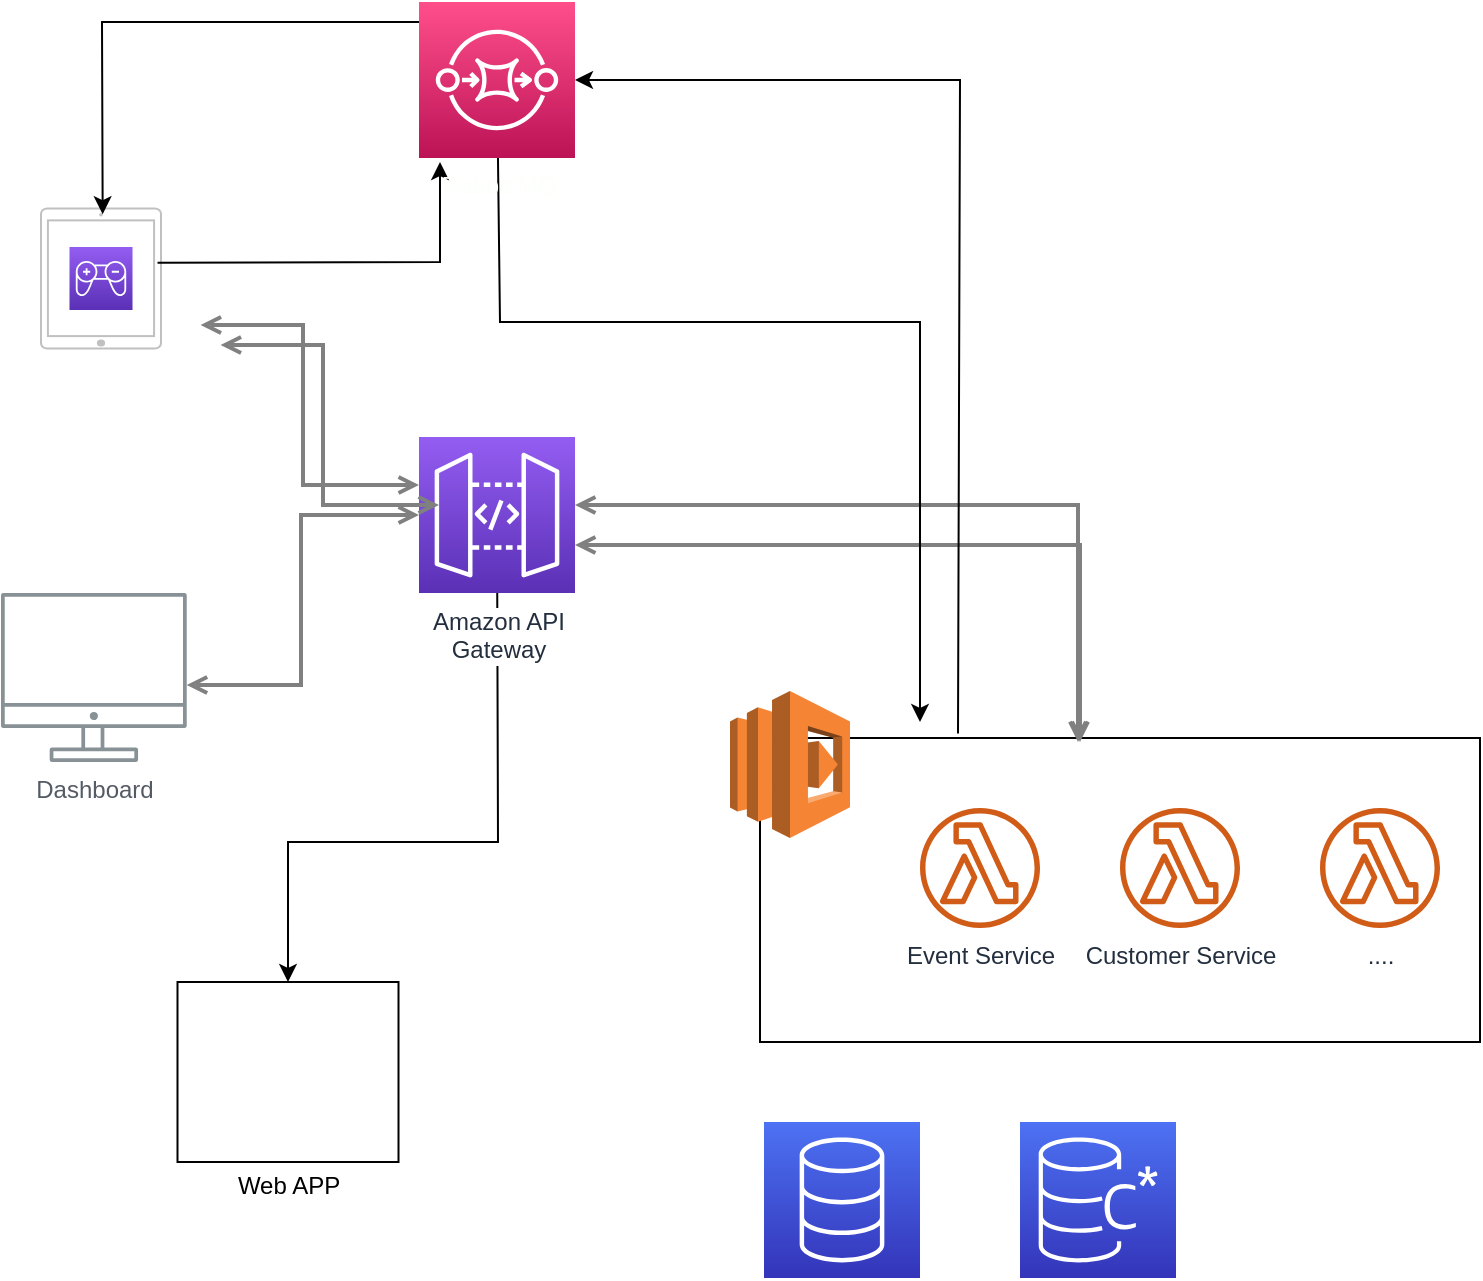 <mxfile version="20.6.0" type="github">
  <diagram id="Ht1M8jgEwFfnCIfOTk4-" name="Page-1">
    <mxGraphModel dx="1183" dy="768" grid="1" gridSize="10" guides="1" tooltips="1" connect="1" arrows="1" fold="1" page="1" pageScale="1" pageWidth="1169" pageHeight="827" math="0" shadow="0">
      <root>
        <mxCell id="0" />
        <mxCell id="1" parent="0" />
        <mxCell id="jE2zonGFnUi2jadivOrW-47" value="" style="rounded=0;whiteSpace=wrap;html=1;labelBackgroundColor=#FCFFFA;fontColor=#FCFFFA;" vertex="1" parent="1">
          <mxGeometry x="248.75" y="610" width="110.5" height="90" as="geometry" />
        </mxCell>
        <mxCell id="jE2zonGFnUi2jadivOrW-30" value="" style="rounded=0;whiteSpace=wrap;html=1;labelBackgroundColor=#FCFFFA;fontColor=#FCFFFA;" vertex="1" parent="1">
          <mxGeometry x="540" y="488" width="360" height="152" as="geometry" />
        </mxCell>
        <mxCell id="jE2zonGFnUi2jadivOrW-2" value="" style="html=1;verticalLabelPosition=bottom;labelBackgroundColor=#ffffff;verticalAlign=top;shadow=0;dashed=0;strokeWidth=1;shape=mxgraph.ios7.misc.ipad13inch;strokeColor=#c0c0c0;" vertex="1" parent="1">
          <mxGeometry x="180.5" y="223.25" width="60" height="70" as="geometry" />
        </mxCell>
        <mxCell id="UEzPUAAOIrF-is8g5C7q-128" style="edgeStyle=orthogonalEdgeStyle;rounded=0;orthogonalLoop=1;jettySize=auto;html=1;startArrow=open;startFill=0;endArrow=open;endFill=0;strokeWidth=2;strokeColor=#808080;" parent="1" source="UEzPUAAOIrF-is8g5C7q-109" target="UEzPUAAOIrF-is8g5C7q-114" edge="1">
          <mxGeometry relative="1" as="geometry">
            <Array as="points">
              <mxPoint x="310.5" y="461.5" />
              <mxPoint x="310.5" y="376.5" />
            </Array>
          </mxGeometry>
        </mxCell>
        <mxCell id="UEzPUAAOIrF-is8g5C7q-127" style="edgeStyle=orthogonalEdgeStyle;rounded=0;orthogonalLoop=1;jettySize=auto;html=1;startArrow=open;startFill=0;endArrow=open;endFill=0;strokeWidth=2;strokeColor=#808080;" parent="1" target="UEzPUAAOIrF-is8g5C7q-114" edge="1">
          <mxGeometry relative="1" as="geometry">
            <Array as="points">
              <mxPoint x="311.5" y="281.5" />
              <mxPoint x="311.5" y="361.5" />
            </Array>
            <mxPoint x="260.285" y="281.5" as="sourcePoint" />
          </mxGeometry>
        </mxCell>
        <mxCell id="UEzPUAAOIrF-is8g5C7q-129" style="edgeStyle=orthogonalEdgeStyle;rounded=0;orthogonalLoop=1;jettySize=auto;html=1;startArrow=open;startFill=0;endArrow=open;endFill=0;strokeWidth=2;strokeColor=#808080;" parent="1" source="UEzPUAAOIrF-is8g5C7q-114" edge="1">
          <mxGeometry relative="1" as="geometry">
            <Array as="points">
              <mxPoint x="510.5" y="391.5" />
              <mxPoint x="510.5" y="391.5" />
            </Array>
            <mxPoint x="700" y="490" as="targetPoint" />
          </mxGeometry>
        </mxCell>
        <mxCell id="UEzPUAAOIrF-is8g5C7q-142" style="edgeStyle=orthogonalEdgeStyle;rounded=0;orthogonalLoop=1;jettySize=auto;html=1;startArrow=open;startFill=0;endArrow=open;endFill=0;strokeWidth=2;strokeColor=#808080;" parent="1" source="UEzPUAAOIrF-is8g5C7q-114" edge="1">
          <mxGeometry relative="1" as="geometry">
            <mxPoint x="457.5" y="386.5" as="sourcePoint" />
            <mxPoint x="699" y="490" as="targetPoint" />
            <Array as="points">
              <mxPoint x="510.5" y="371.5" />
              <mxPoint x="510.5" y="371.5" />
            </Array>
          </mxGeometry>
        </mxCell>
        <mxCell id="jE2zonGFnUi2jadivOrW-46" style="edgeStyle=none;rounded=0;orthogonalLoop=1;jettySize=auto;html=1;entryX=0.5;entryY=0;entryDx=0;entryDy=0;fontColor=#FCFFFA;" edge="1" parent="1" source="UEzPUAAOIrF-is8g5C7q-114" target="jE2zonGFnUi2jadivOrW-45">
          <mxGeometry relative="1" as="geometry">
            <mxPoint x="400" y="490" as="sourcePoint" />
            <Array as="points">
              <mxPoint x="409" y="540" />
              <mxPoint x="304" y="540" />
            </Array>
          </mxGeometry>
        </mxCell>
        <mxCell id="UEzPUAAOIrF-is8g5C7q-109" value="Dashboard" style="outlineConnect=0;gradientColor=none;fontColor=#545B64;strokeColor=none;fillColor=#879196;dashed=0;verticalLabelPosition=bottom;verticalAlign=top;align=center;html=1;fontSize=12;fontStyle=0;aspect=fixed;shape=mxgraph.aws4.illustration_desktop;pointerEvents=1;labelBackgroundColor=#ffffff;" parent="1" vertex="1">
          <mxGeometry x="160.5" y="415.5" width="92.86" height="84.5" as="geometry" />
        </mxCell>
        <mxCell id="UEzPUAAOIrF-is8g5C7q-114" value="Amazon API&lt;br&gt;Gateway&lt;br&gt;" style="outlineConnect=0;fontColor=#232F3E;gradientColor=#945DF2;gradientDirection=north;fillColor=#5A30B5;strokeColor=#ffffff;dashed=0;verticalLabelPosition=bottom;verticalAlign=top;align=center;html=1;fontSize=12;fontStyle=0;aspect=fixed;shape=mxgraph.aws4.resourceIcon;resIcon=mxgraph.aws4.api_gateway;labelBackgroundColor=#ffffff;" parent="1" vertex="1">
          <mxGeometry x="369.5" y="337.5" width="78" height="78" as="geometry" />
        </mxCell>
        <mxCell id="jE2zonGFnUi2jadivOrW-22" style="edgeStyle=none;rounded=0;orthogonalLoop=1;jettySize=auto;html=1;entryX=1;entryY=0.5;entryDx=0;entryDy=0;entryPerimeter=0;fontColor=#FCFFFA;exitX=0.275;exitY=-0.015;exitDx=0;exitDy=0;exitPerimeter=0;" edge="1" parent="1" source="jE2zonGFnUi2jadivOrW-30" target="jE2zonGFnUi2jadivOrW-16">
          <mxGeometry relative="1" as="geometry">
            <Array as="points">
              <mxPoint x="640" y="159" />
            </Array>
          </mxGeometry>
        </mxCell>
        <mxCell id="UEzPUAAOIrF-is8g5C7q-115" value="Event Service" style="outlineConnect=0;fontColor=#232F3E;gradientColor=none;fillColor=#D05C17;strokeColor=none;dashed=0;verticalLabelPosition=bottom;verticalAlign=top;align=center;html=1;fontSize=12;fontStyle=0;aspect=fixed;pointerEvents=1;shape=mxgraph.aws4.lambda_function;labelBackgroundColor=#ffffff;" parent="1" vertex="1">
          <mxGeometry x="620" y="523" width="60" height="60" as="geometry" />
        </mxCell>
        <mxCell id="jE2zonGFnUi2jadivOrW-1" value="" style="sketch=0;points=[[0,0,0],[0.25,0,0],[0.5,0,0],[0.75,0,0],[1,0,0],[0,1,0],[0.25,1,0],[0.5,1,0],[0.75,1,0],[1,1,0],[0,0.25,0],[0,0.5,0],[0,0.75,0],[1,0.25,0],[1,0.5,0],[1,0.75,0]];outlineConnect=0;fontColor=#232F3E;gradientColor=#945DF2;gradientDirection=north;fillColor=#5A30B5;strokeColor=#ffffff;dashed=0;verticalLabelPosition=bottom;verticalAlign=top;align=center;html=1;fontSize=12;fontStyle=0;aspect=fixed;shape=mxgraph.aws4.resourceIcon;resIcon=mxgraph.aws4.game_tech2;" vertex="1" parent="1">
          <mxGeometry x="194.75" y="242.5" width="31.5" height="31.5" as="geometry" />
        </mxCell>
        <mxCell id="jE2zonGFnUi2jadivOrW-19" style="edgeStyle=none;rounded=0;orthogonalLoop=1;jettySize=auto;html=1;exitX=0.971;exitY=0.387;exitDx=0;exitDy=0;exitPerimeter=0;" edge="1" parent="1" source="jE2zonGFnUi2jadivOrW-2">
          <mxGeometry relative="1" as="geometry">
            <mxPoint x="440" y="157" as="sourcePoint" />
            <mxPoint x="380" y="200" as="targetPoint" />
            <Array as="points">
              <mxPoint x="380" y="250" />
            </Array>
          </mxGeometry>
        </mxCell>
        <mxCell id="jE2zonGFnUi2jadivOrW-8" style="edgeStyle=orthogonalEdgeStyle;rounded=0;orthogonalLoop=1;jettySize=auto;html=1;startArrow=open;startFill=0;endArrow=open;endFill=0;strokeWidth=2;strokeColor=#808080;" edge="1" parent="1">
          <mxGeometry relative="1" as="geometry">
            <Array as="points">
              <mxPoint x="321.5" y="291.5" />
              <mxPoint x="321.5" y="371.5" />
            </Array>
            <mxPoint x="270.285" y="291.5" as="sourcePoint" />
            <mxPoint x="379.5" y="371.474" as="targetPoint" />
          </mxGeometry>
        </mxCell>
        <mxCell id="jE2zonGFnUi2jadivOrW-17" value="" style="edgeStyle=none;rounded=0;orthogonalLoop=1;jettySize=auto;html=1;entryX=0.514;entryY=0.041;entryDx=0;entryDy=0;entryPerimeter=0;" edge="1" parent="1" target="jE2zonGFnUi2jadivOrW-2">
          <mxGeometry relative="1" as="geometry">
            <mxPoint x="370" y="130" as="sourcePoint" />
            <mxPoint x="436.5" y="176.5" as="targetPoint" />
            <Array as="points">
              <mxPoint x="211" y="130" />
            </Array>
          </mxGeometry>
        </mxCell>
        <mxCell id="jE2zonGFnUi2jadivOrW-23" style="edgeStyle=none;rounded=0;orthogonalLoop=1;jettySize=auto;html=1;fontColor=#FCFFFA;" edge="1" parent="1" source="jE2zonGFnUi2jadivOrW-16">
          <mxGeometry relative="1" as="geometry">
            <mxPoint x="620" y="480" as="targetPoint" />
            <Array as="points">
              <mxPoint x="410" y="280" />
              <mxPoint x="620" y="280" />
            </Array>
          </mxGeometry>
        </mxCell>
        <mxCell id="jE2zonGFnUi2jadivOrW-16" value="&lt;font color=&quot;#fcfffa&quot;&gt;Rabbit MQ&lt;br&gt;&lt;br&gt;&lt;/font&gt;" style="sketch=0;points=[[0,0,0],[0.25,0,0],[0.5,0,0],[0.75,0,0],[1,0,0],[0,1,0],[0.25,1,0],[0.5,1,0],[0.75,1,0],[1,1,0],[0,0.25,0],[0,0.5,0],[0,0.75,0],[1,0.25,0],[1,0.5,0],[1,0.75,0]];outlineConnect=0;fontColor=#232F3E;gradientColor=#FF4F8B;gradientDirection=north;fillColor=#BC1356;strokeColor=#ffffff;dashed=0;verticalLabelPosition=bottom;verticalAlign=top;align=center;html=1;fontSize=12;fontStyle=0;aspect=fixed;shape=mxgraph.aws4.resourceIcon;resIcon=mxgraph.aws4.sqs;" vertex="1" parent="1">
          <mxGeometry x="369.5" y="120" width="78" height="78" as="geometry" />
        </mxCell>
        <mxCell id="jE2zonGFnUi2jadivOrW-24" value="" style="sketch=0;points=[[0,0,0],[0.25,0,0],[0.5,0,0],[0.75,0,0],[1,0,0],[0,1,0],[0.25,1,0],[0.5,1,0],[0.75,1,0],[1,1,0],[0,0.25,0],[0,0.5,0],[0,0.75,0],[1,0.25,0],[1,0.5,0],[1,0.75,0]];outlineConnect=0;fontColor=#232F3E;gradientColor=#4D72F3;gradientDirection=north;fillColor=#3334B9;strokeColor=#ffffff;dashed=0;verticalLabelPosition=bottom;verticalAlign=top;align=center;html=1;fontSize=12;fontStyle=0;aspect=fixed;shape=mxgraph.aws4.resourceIcon;resIcon=mxgraph.aws4.database;labelBackgroundColor=#FCFFFA;" vertex="1" parent="1">
          <mxGeometry x="542" y="680" width="78" height="78" as="geometry" />
        </mxCell>
        <mxCell id="jE2zonGFnUi2jadivOrW-27" value="" style="sketch=0;points=[[0,0,0],[0.25,0,0],[0.5,0,0],[0.75,0,0],[1,0,0],[0,1,0],[0.25,1,0],[0.5,1,0],[0.75,1,0],[1,1,0],[0,0.25,0],[0,0.5,0],[0,0.75,0],[1,0.25,0],[1,0.5,0],[1,0.75,0]];outlineConnect=0;fontColor=#232F3E;gradientColor=#4D72F3;gradientDirection=north;fillColor=#3334B9;strokeColor=#ffffff;dashed=0;verticalLabelPosition=bottom;verticalAlign=top;align=center;html=1;fontSize=12;fontStyle=0;aspect=fixed;shape=mxgraph.aws4.resourceIcon;resIcon=mxgraph.aws4.managed_apache_cassandra_service;labelBackgroundColor=#FCFFFA;" vertex="1" parent="1">
          <mxGeometry x="670" y="680" width="78" height="78" as="geometry" />
        </mxCell>
        <mxCell id="jE2zonGFnUi2jadivOrW-29" value="" style="outlineConnect=0;dashed=0;verticalLabelPosition=bottom;verticalAlign=top;align=center;html=1;shape=mxgraph.aws3.lambda;fillColor=#F58534;gradientColor=none;labelBackgroundColor=#FCFFFA;fontColor=#FCFFFA;" vertex="1" parent="1">
          <mxGeometry x="525" y="464.5" width="60" height="73.5" as="geometry" />
        </mxCell>
        <mxCell id="jE2zonGFnUi2jadivOrW-33" value="Customer Service" style="outlineConnect=0;fontColor=#232F3E;gradientColor=none;fillColor=#D05C17;strokeColor=none;dashed=0;verticalLabelPosition=bottom;verticalAlign=top;align=center;html=1;fontSize=12;fontStyle=0;aspect=fixed;pointerEvents=1;shape=mxgraph.aws4.lambda_function;labelBackgroundColor=#ffffff;" vertex="1" parent="1">
          <mxGeometry x="720" y="523" width="60" height="60" as="geometry" />
        </mxCell>
        <mxCell id="jE2zonGFnUi2jadivOrW-34" value="...." style="outlineConnect=0;fontColor=#232F3E;gradientColor=none;fillColor=#D05C17;strokeColor=none;dashed=0;verticalLabelPosition=bottom;verticalAlign=top;align=center;html=1;fontSize=12;fontStyle=0;aspect=fixed;pointerEvents=1;shape=mxgraph.aws4.lambda_function;labelBackgroundColor=#ffffff;" vertex="1" parent="1">
          <mxGeometry x="820" y="523" width="60" height="60" as="geometry" />
        </mxCell>
        <mxCell id="jE2zonGFnUi2jadivOrW-45" value="&lt;font color=&quot;#000000&quot;&gt;Web APP&lt;/font&gt;" style="shape=image;html=1;verticalAlign=top;verticalLabelPosition=bottom;labelBackgroundColor=#ffffff;imageAspect=0;aspect=fixed;image=https://cdn1.iconfinder.com/data/icons/ionicons-fill-vol-2/512/logo-vue-128.png;fontColor=#FCFFFA;" vertex="1" parent="1">
          <mxGeometry x="260" y="610" width="88" height="88" as="geometry" />
        </mxCell>
      </root>
    </mxGraphModel>
  </diagram>
</mxfile>

